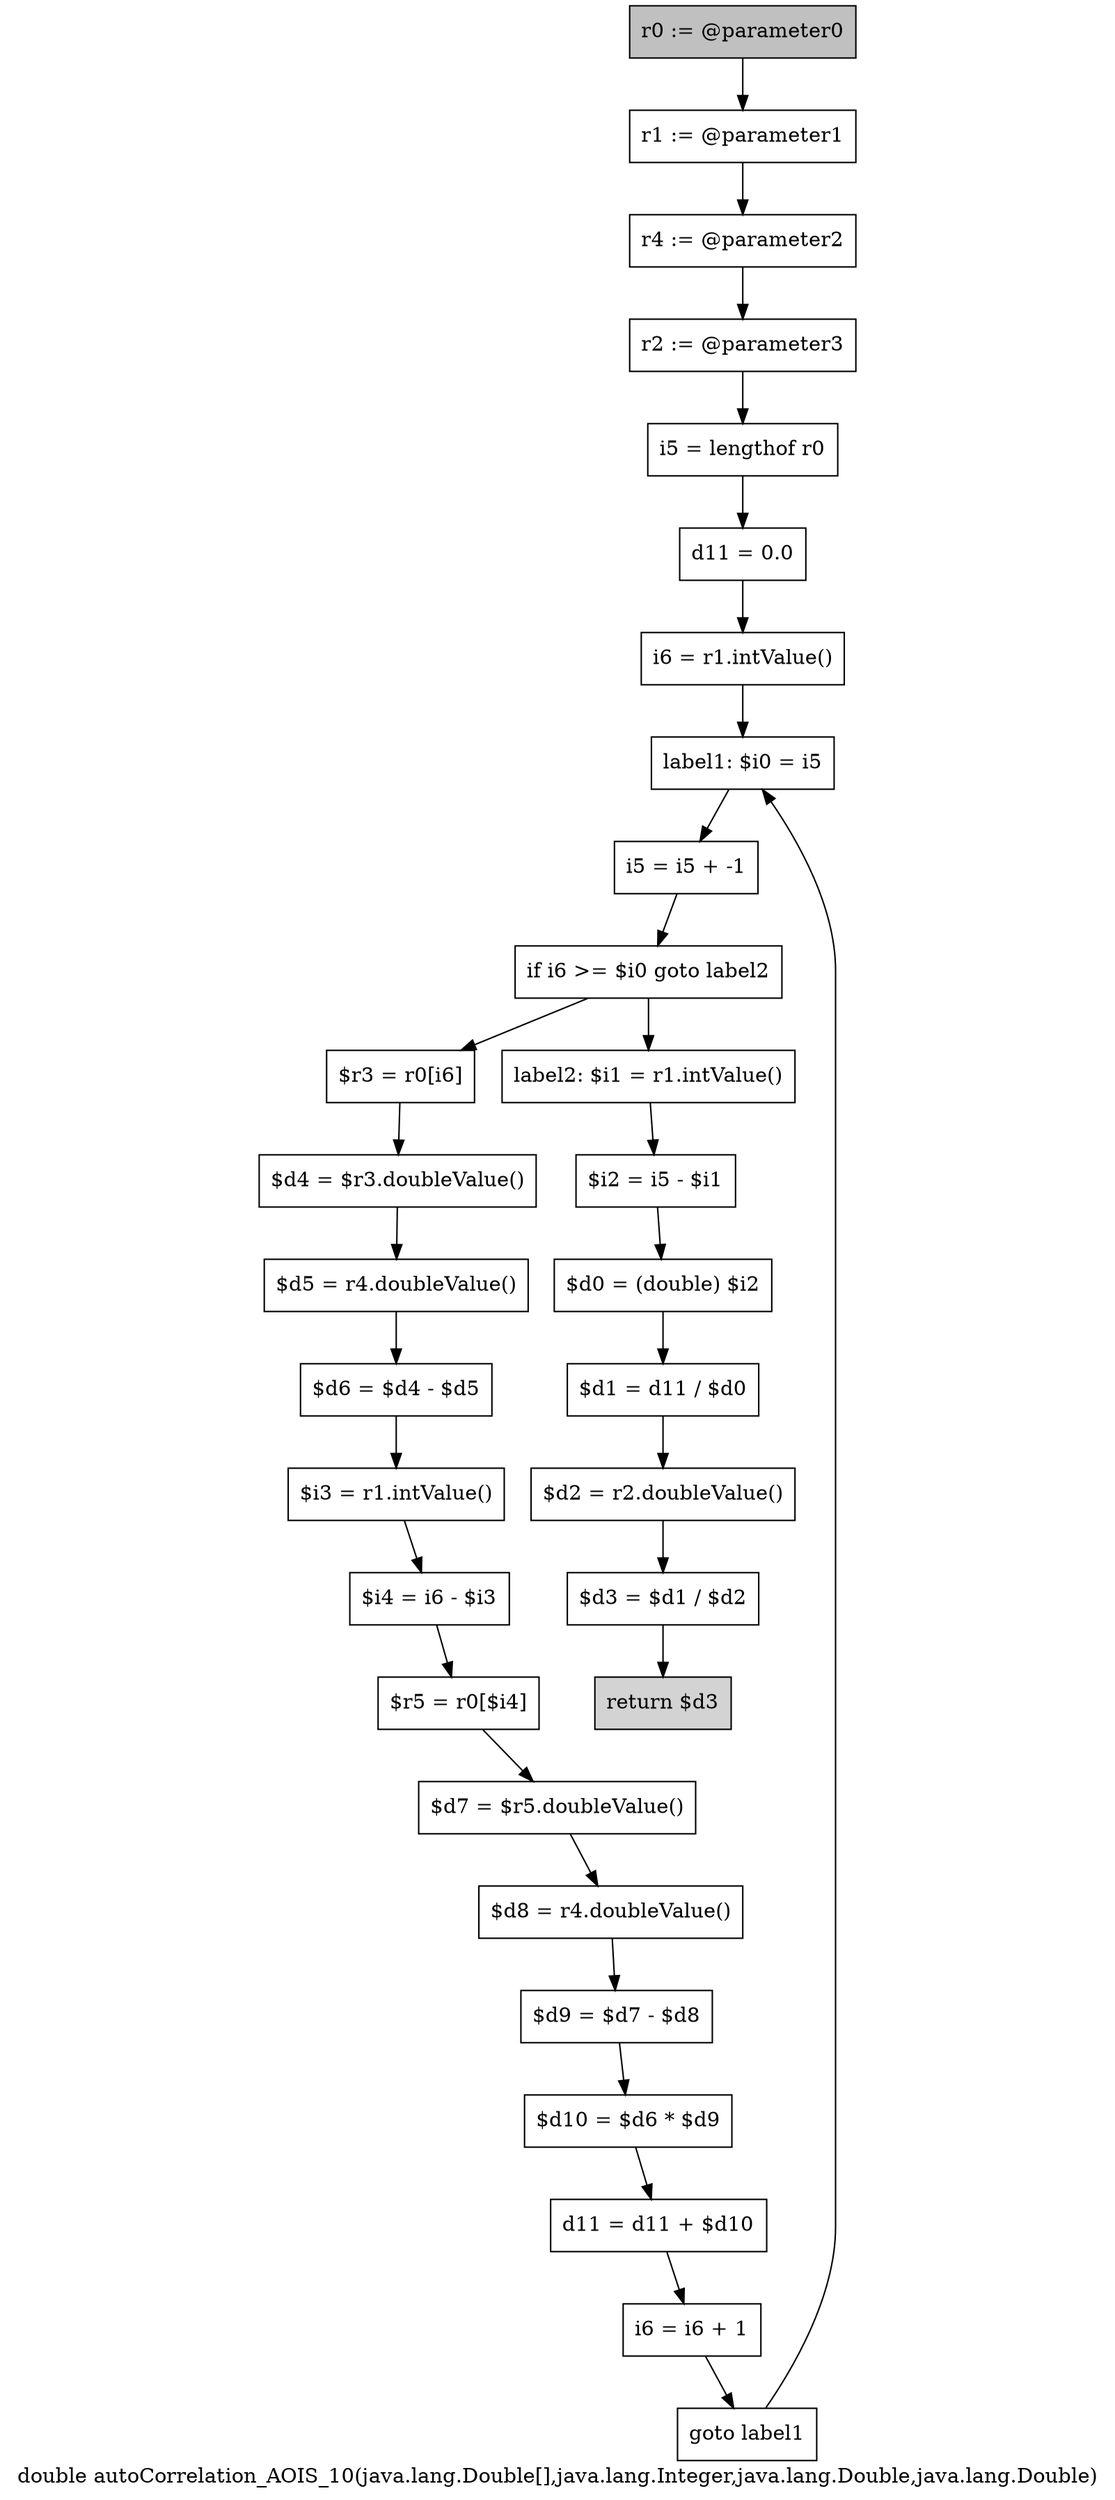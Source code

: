 digraph "double autoCorrelation_AOIS_10(java.lang.Double[],java.lang.Integer,java.lang.Double,java.lang.Double)" {
    label="double autoCorrelation_AOIS_10(java.lang.Double[],java.lang.Integer,java.lang.Double,java.lang.Double)";
    node [shape=box];
    "0" [style=filled,fillcolor=gray,label="r0 := @parameter0",];
    "1" [label="r1 := @parameter1",];
    "0"->"1";
    "2" [label="r4 := @parameter2",];
    "1"->"2";
    "3" [label="r2 := @parameter3",];
    "2"->"3";
    "4" [label="i5 = lengthof r0",];
    "3"->"4";
    "5" [label="d11 = 0.0",];
    "4"->"5";
    "6" [label="i6 = r1.intValue()",];
    "5"->"6";
    "7" [label="label1: $i0 = i5",];
    "6"->"7";
    "8" [label="i5 = i5 + -1",];
    "7"->"8";
    "9" [label="if i6 >= $i0 goto label2",];
    "8"->"9";
    "10" [label="$r3 = r0[i6]",];
    "9"->"10";
    "24" [label="label2: $i1 = r1.intValue()",];
    "9"->"24";
    "11" [label="$d4 = $r3.doubleValue()",];
    "10"->"11";
    "12" [label="$d5 = r4.doubleValue()",];
    "11"->"12";
    "13" [label="$d6 = $d4 - $d5",];
    "12"->"13";
    "14" [label="$i3 = r1.intValue()",];
    "13"->"14";
    "15" [label="$i4 = i6 - $i3",];
    "14"->"15";
    "16" [label="$r5 = r0[$i4]",];
    "15"->"16";
    "17" [label="$d7 = $r5.doubleValue()",];
    "16"->"17";
    "18" [label="$d8 = r4.doubleValue()",];
    "17"->"18";
    "19" [label="$d9 = $d7 - $d8",];
    "18"->"19";
    "20" [label="$d10 = $d6 * $d9",];
    "19"->"20";
    "21" [label="d11 = d11 + $d10",];
    "20"->"21";
    "22" [label="i6 = i6 + 1",];
    "21"->"22";
    "23" [label="goto label1",];
    "22"->"23";
    "23"->"7";
    "25" [label="$i2 = i5 - $i1",];
    "24"->"25";
    "26" [label="$d0 = (double) $i2",];
    "25"->"26";
    "27" [label="$d1 = d11 / $d0",];
    "26"->"27";
    "28" [label="$d2 = r2.doubleValue()",];
    "27"->"28";
    "29" [label="$d3 = $d1 / $d2",];
    "28"->"29";
    "30" [style=filled,fillcolor=lightgray,label="return $d3",];
    "29"->"30";
}
